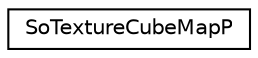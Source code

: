digraph "Graphical Class Hierarchy"
{
 // LATEX_PDF_SIZE
  edge [fontname="Helvetica",fontsize="10",labelfontname="Helvetica",labelfontsize="10"];
  node [fontname="Helvetica",fontsize="10",shape=record];
  rankdir="LR";
  Node0 [label="SoTextureCubeMapP",height=0.2,width=0.4,color="black", fillcolor="white", style="filled",URL="$classSoTextureCubeMapP.html",tooltip=" "];
}
